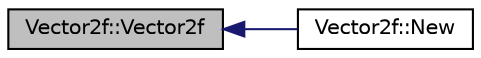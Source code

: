 digraph "Vector2f::Vector2f"
{
 // INTERACTIVE_SVG=YES
  edge [fontname="Helvetica",fontsize="10",labelfontname="Helvetica",labelfontsize="10"];
  node [fontname="Helvetica",fontsize="10",shape=record];
  rankdir="LR";
  Node1 [label="Vector2f::Vector2f",height=0.2,width=0.4,color="black", fillcolor="grey75", style="filled", fontcolor="black"];
  Node1 -> Node2 [dir="back",color="midnightblue",fontsize="10",style="solid",fontname="Helvetica"];
  Node2 [label="Vector2f::New",height=0.2,width=0.4,color="black", fillcolor="white", style="filled",URL="$da/dc2/class_vector2f.html#aea3bf59aa5e12e8d232d2dcb797730fb"];
}
